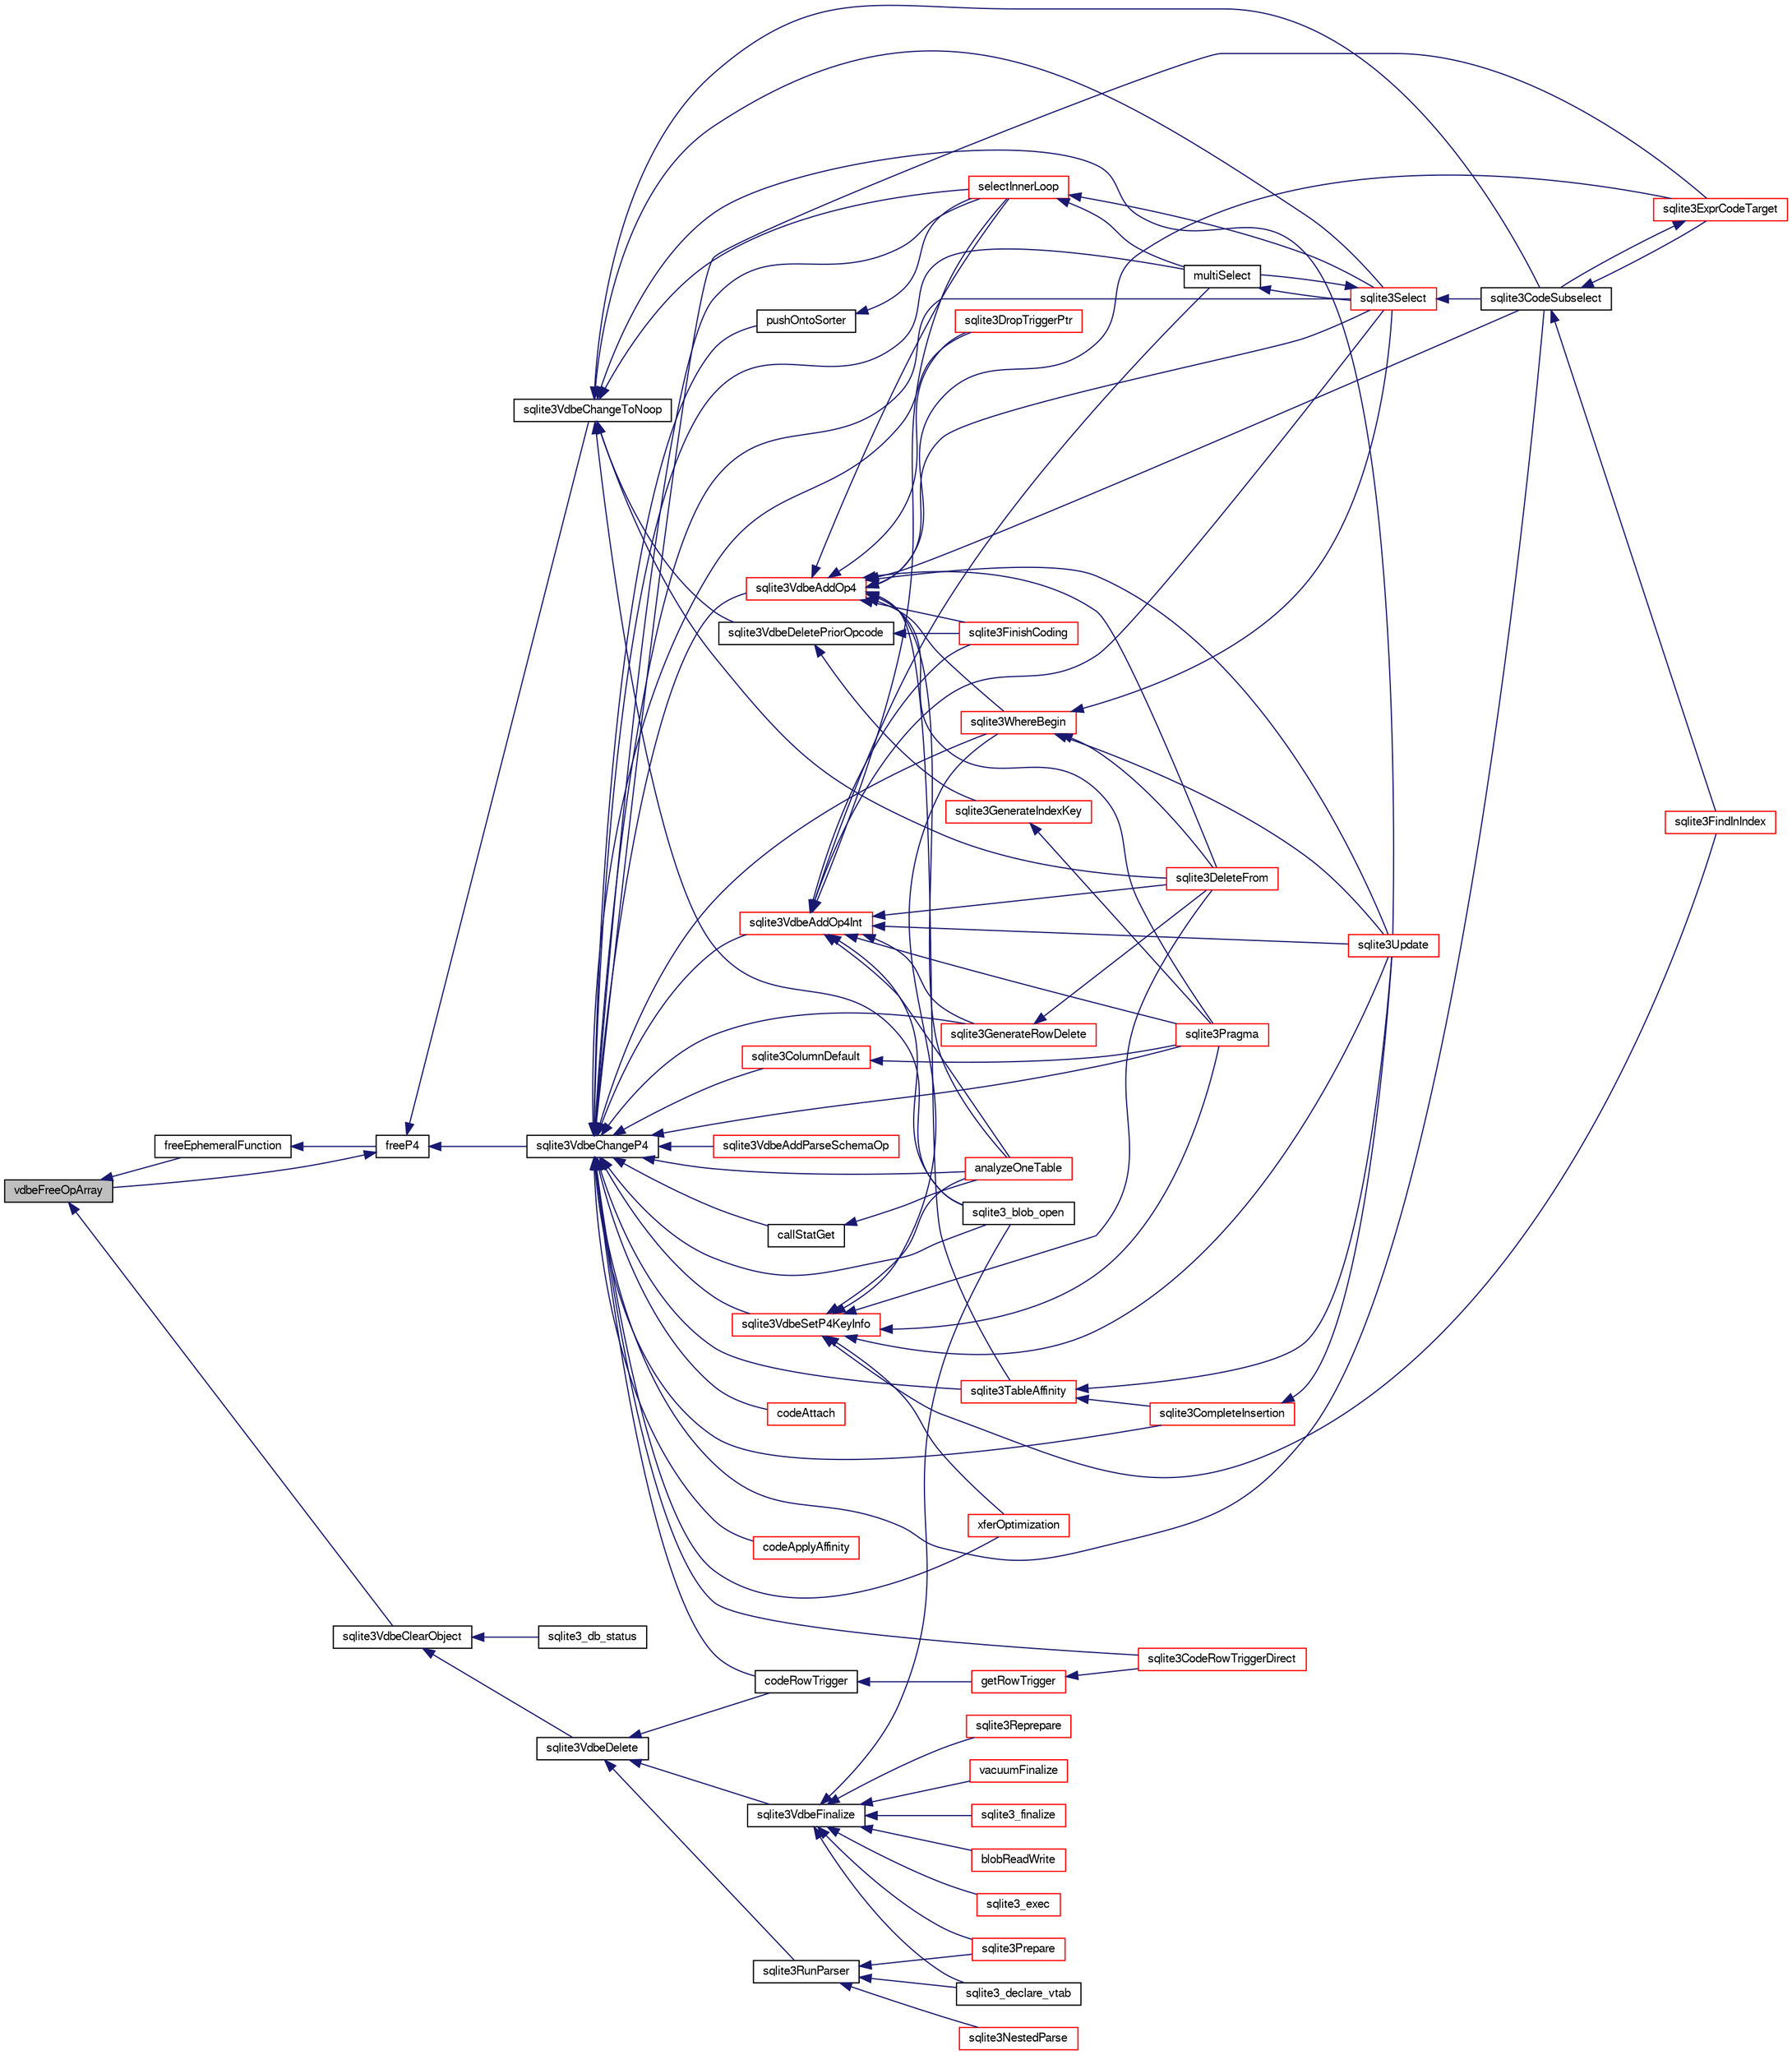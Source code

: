 digraph "vdbeFreeOpArray"
{
  edge [fontname="FreeSans",fontsize="10",labelfontname="FreeSans",labelfontsize="10"];
  node [fontname="FreeSans",fontsize="10",shape=record];
  rankdir="LR";
  Node860555 [label="vdbeFreeOpArray",height=0.2,width=0.4,color="black", fillcolor="grey75", style="filled", fontcolor="black"];
  Node860555 -> Node860556 [dir="back",color="midnightblue",fontsize="10",style="solid",fontname="FreeSans"];
  Node860556 [label="freeEphemeralFunction",height=0.2,width=0.4,color="black", fillcolor="white", style="filled",URL="$sqlite3_8c.html#ace0a45aad803937290f5495906773bc4"];
  Node860556 -> Node860557 [dir="back",color="midnightblue",fontsize="10",style="solid",fontname="FreeSans"];
  Node860557 [label="freeP4",height=0.2,width=0.4,color="black", fillcolor="white", style="filled",URL="$sqlite3_8c.html#aa1ec8debef2a9be5fe36a3082fd3e0f9"];
  Node860557 -> Node860555 [dir="back",color="midnightblue",fontsize="10",style="solid",fontname="FreeSans"];
  Node860557 -> Node860558 [dir="back",color="midnightblue",fontsize="10",style="solid",fontname="FreeSans"];
  Node860558 [label="sqlite3VdbeChangeToNoop",height=0.2,width=0.4,color="black", fillcolor="white", style="filled",URL="$sqlite3_8c.html#a807e82d6627750b2fa4685812da68a9d"];
  Node860558 -> Node860559 [dir="back",color="midnightblue",fontsize="10",style="solid",fontname="FreeSans"];
  Node860559 [label="sqlite3VdbeDeletePriorOpcode",height=0.2,width=0.4,color="black", fillcolor="white", style="filled",URL="$sqlite3_8c.html#a8d0b65afd7accc6358fafa417db050b3"];
  Node860559 -> Node860560 [dir="back",color="midnightblue",fontsize="10",style="solid",fontname="FreeSans"];
  Node860560 [label="sqlite3FinishCoding",height=0.2,width=0.4,color="red", fillcolor="white", style="filled",URL="$sqlite3_8c.html#a651bc5b446c276c092705856d995b278"];
  Node860559 -> Node860563 [dir="back",color="midnightblue",fontsize="10",style="solid",fontname="FreeSans"];
  Node860563 [label="sqlite3GenerateIndexKey",height=0.2,width=0.4,color="red", fillcolor="white", style="filled",URL="$sqlite3_8c.html#ab85ac93d5c5e6760f45f07897be7f272"];
  Node860563 -> Node860588 [dir="back",color="midnightblue",fontsize="10",style="solid",fontname="FreeSans"];
  Node860588 [label="sqlite3Pragma",height=0.2,width=0.4,color="red", fillcolor="white", style="filled",URL="$sqlite3_8c.html#a111391370f58f8e6a6eca51fd34d62ed"];
  Node860558 -> Node860630 [dir="back",color="midnightblue",fontsize="10",style="solid",fontname="FreeSans"];
  Node860630 [label="sqlite3_blob_open",height=0.2,width=0.4,color="black", fillcolor="white", style="filled",URL="$sqlite3_8h.html#adb8ad839a5bdd62a43785132bc7dd518"];
  Node860558 -> Node860594 [dir="back",color="midnightblue",fontsize="10",style="solid",fontname="FreeSans"];
  Node860594 [label="sqlite3CodeSubselect",height=0.2,width=0.4,color="black", fillcolor="white", style="filled",URL="$sqlite3_8c.html#aa69b46d2204a1d1b110107a1be12ee0c"];
  Node860594 -> Node860595 [dir="back",color="midnightblue",fontsize="10",style="solid",fontname="FreeSans"];
  Node860595 [label="sqlite3FindInIndex",height=0.2,width=0.4,color="red", fillcolor="white", style="filled",URL="$sqlite3_8c.html#af7d8c56ab0231f44bb5f87b3fafeffb2"];
  Node860594 -> Node860597 [dir="back",color="midnightblue",fontsize="10",style="solid",fontname="FreeSans"];
  Node860597 [label="sqlite3ExprCodeTarget",height=0.2,width=0.4,color="red", fillcolor="white", style="filled",URL="$sqlite3_8c.html#a4f308397a0a3ed299ed31aaa1ae2a293"];
  Node860597 -> Node860594 [dir="back",color="midnightblue",fontsize="10",style="solid",fontname="FreeSans"];
  Node860558 -> Node860575 [dir="back",color="midnightblue",fontsize="10",style="solid",fontname="FreeSans"];
  Node860575 [label="sqlite3DeleteFrom",height=0.2,width=0.4,color="red", fillcolor="white", style="filled",URL="$sqlite3_8c.html#ab9b4b45349188b49eabb23f94608a091"];
  Node860558 -> Node860616 [dir="back",color="midnightblue",fontsize="10",style="solid",fontname="FreeSans"];
  Node860616 [label="selectInnerLoop",height=0.2,width=0.4,color="red", fillcolor="white", style="filled",URL="$sqlite3_8c.html#ababe0933661ebe67eb0e6074bb1fd411"];
  Node860616 -> Node860611 [dir="back",color="midnightblue",fontsize="10",style="solid",fontname="FreeSans"];
  Node860611 [label="multiSelect",height=0.2,width=0.4,color="black", fillcolor="white", style="filled",URL="$sqlite3_8c.html#a6456c61f3d9b2389738753cedfa24fa7"];
  Node860611 -> Node860593 [dir="back",color="midnightblue",fontsize="10",style="solid",fontname="FreeSans"];
  Node860593 [label="sqlite3Select",height=0.2,width=0.4,color="red", fillcolor="white", style="filled",URL="$sqlite3_8c.html#a2465ee8c956209ba4b272477b7c21a45"];
  Node860593 -> Node860594 [dir="back",color="midnightblue",fontsize="10",style="solid",fontname="FreeSans"];
  Node860593 -> Node860611 [dir="back",color="midnightblue",fontsize="10",style="solid",fontname="FreeSans"];
  Node860616 -> Node860593 [dir="back",color="midnightblue",fontsize="10",style="solid",fontname="FreeSans"];
  Node860558 -> Node860593 [dir="back",color="midnightblue",fontsize="10",style="solid",fontname="FreeSans"];
  Node860558 -> Node860583 [dir="back",color="midnightblue",fontsize="10",style="solid",fontname="FreeSans"];
  Node860583 [label="sqlite3Update",height=0.2,width=0.4,color="red", fillcolor="white", style="filled",URL="$sqlite3_8c.html#ac5aa67c46e8cc8174566fabe6809fafa"];
  Node860557 -> Node860631 [dir="back",color="midnightblue",fontsize="10",style="solid",fontname="FreeSans"];
  Node860631 [label="sqlite3VdbeChangeP4",height=0.2,width=0.4,color="black", fillcolor="white", style="filled",URL="$sqlite3_8c.html#add0d891a062d044a0c7e6fc072702830"];
  Node860631 -> Node860632 [dir="back",color="midnightblue",fontsize="10",style="solid",fontname="FreeSans"];
  Node860632 [label="sqlite3VdbeAddOp4",height=0.2,width=0.4,color="red", fillcolor="white", style="filled",URL="$sqlite3_8c.html#a739d7a47b1c11779283b7797ea7e1d4d"];
  Node860632 -> Node860594 [dir="back",color="midnightblue",fontsize="10",style="solid",fontname="FreeSans"];
  Node860632 -> Node860597 [dir="back",color="midnightblue",fontsize="10",style="solid",fontname="FreeSans"];
  Node860632 -> Node860639 [dir="back",color="midnightblue",fontsize="10",style="solid",fontname="FreeSans"];
  Node860639 [label="analyzeOneTable",height=0.2,width=0.4,color="red", fillcolor="white", style="filled",URL="$sqlite3_8c.html#a31d4182bf855943a5d0526dbb4987803"];
  Node860632 -> Node860560 [dir="back",color="midnightblue",fontsize="10",style="solid",fontname="FreeSans"];
  Node860632 -> Node860575 [dir="back",color="midnightblue",fontsize="10",style="solid",fontname="FreeSans"];
  Node860632 -> Node860653 [dir="back",color="midnightblue",fontsize="10",style="solid",fontname="FreeSans"];
  Node860653 [label="sqlite3TableAffinity",height=0.2,width=0.4,color="red", fillcolor="white", style="filled",URL="$sqlite3_8c.html#abf99b52a40a6c443cf9936ac485db087"];
  Node860653 -> Node860654 [dir="back",color="midnightblue",fontsize="10",style="solid",fontname="FreeSans"];
  Node860654 [label="sqlite3CompleteInsertion",height=0.2,width=0.4,color="red", fillcolor="white", style="filled",URL="$sqlite3_8c.html#a782d99c5a597a450d4361d87d93e59f5"];
  Node860654 -> Node860583 [dir="back",color="midnightblue",fontsize="10",style="solid",fontname="FreeSans"];
  Node860653 -> Node860583 [dir="back",color="midnightblue",fontsize="10",style="solid",fontname="FreeSans"];
  Node860632 -> Node860588 [dir="back",color="midnightblue",fontsize="10",style="solid",fontname="FreeSans"];
  Node860632 -> Node860616 [dir="back",color="midnightblue",fontsize="10",style="solid",fontname="FreeSans"];
  Node860632 -> Node860593 [dir="back",color="midnightblue",fontsize="10",style="solid",fontname="FreeSans"];
  Node860632 -> Node860664 [dir="back",color="midnightblue",fontsize="10",style="solid",fontname="FreeSans"];
  Node860664 [label="sqlite3DropTriggerPtr",height=0.2,width=0.4,color="red", fillcolor="white", style="filled",URL="$sqlite3_8c.html#aa3a84617bfc76be1c61c27fc2b6d0b17"];
  Node860632 -> Node860583 [dir="back",color="midnightblue",fontsize="10",style="solid",fontname="FreeSans"];
  Node860632 -> Node860590 [dir="back",color="midnightblue",fontsize="10",style="solid",fontname="FreeSans"];
  Node860590 [label="sqlite3WhereBegin",height=0.2,width=0.4,color="red", fillcolor="white", style="filled",URL="$sqlite3_8c.html#acad049f5c9a96a8118cffd5e5ce89f7c"];
  Node860590 -> Node860575 [dir="back",color="midnightblue",fontsize="10",style="solid",fontname="FreeSans"];
  Node860590 -> Node860593 [dir="back",color="midnightblue",fontsize="10",style="solid",fontname="FreeSans"];
  Node860590 -> Node860583 [dir="back",color="midnightblue",fontsize="10",style="solid",fontname="FreeSans"];
  Node860631 -> Node860668 [dir="back",color="midnightblue",fontsize="10",style="solid",fontname="FreeSans"];
  Node860668 [label="sqlite3VdbeAddParseSchemaOp",height=0.2,width=0.4,color="red", fillcolor="white", style="filled",URL="$sqlite3_8c.html#a52c71cba3d53e0eb5c0c785ef9a7ec8f"];
  Node860631 -> Node860670 [dir="back",color="midnightblue",fontsize="10",style="solid",fontname="FreeSans"];
  Node860670 [label="sqlite3VdbeAddOp4Int",height=0.2,width=0.4,color="red", fillcolor="white", style="filled",URL="$sqlite3_8c.html#afff63410071bb7015a6392d8a7704b43"];
  Node860670 -> Node860630 [dir="back",color="midnightblue",fontsize="10",style="solid",fontname="FreeSans"];
  Node860670 -> Node860639 [dir="back",color="midnightblue",fontsize="10",style="solid",fontname="FreeSans"];
  Node860670 -> Node860560 [dir="back",color="midnightblue",fontsize="10",style="solid",fontname="FreeSans"];
  Node860670 -> Node860575 [dir="back",color="midnightblue",fontsize="10",style="solid",fontname="FreeSans"];
  Node860670 -> Node860574 [dir="back",color="midnightblue",fontsize="10",style="solid",fontname="FreeSans"];
  Node860574 [label="sqlite3GenerateRowDelete",height=0.2,width=0.4,color="red", fillcolor="white", style="filled",URL="$sqlite3_8c.html#a2c76cbf3027fc18fdbb8cb4cd96b77d9"];
  Node860574 -> Node860575 [dir="back",color="midnightblue",fontsize="10",style="solid",fontname="FreeSans"];
  Node860670 -> Node860588 [dir="back",color="midnightblue",fontsize="10",style="solid",fontname="FreeSans"];
  Node860670 -> Node860616 [dir="back",color="midnightblue",fontsize="10",style="solid",fontname="FreeSans"];
  Node860670 -> Node860611 [dir="back",color="midnightblue",fontsize="10",style="solid",fontname="FreeSans"];
  Node860670 -> Node860593 [dir="back",color="midnightblue",fontsize="10",style="solid",fontname="FreeSans"];
  Node860670 -> Node860583 [dir="back",color="midnightblue",fontsize="10",style="solid",fontname="FreeSans"];
  Node860631 -> Node860678 [dir="back",color="midnightblue",fontsize="10",style="solid",fontname="FreeSans"];
  Node860678 [label="sqlite3VdbeSetP4KeyInfo",height=0.2,width=0.4,color="red", fillcolor="white", style="filled",URL="$sqlite3_8c.html#a342090b36fbf7fdace2a23b8efca030c"];
  Node860678 -> Node860595 [dir="back",color="midnightblue",fontsize="10",style="solid",fontname="FreeSans"];
  Node860678 -> Node860639 [dir="back",color="midnightblue",fontsize="10",style="solid",fontname="FreeSans"];
  Node860678 -> Node860575 [dir="back",color="midnightblue",fontsize="10",style="solid",fontname="FreeSans"];
  Node860678 -> Node860650 [dir="back",color="midnightblue",fontsize="10",style="solid",fontname="FreeSans"];
  Node860650 [label="xferOptimization",height=0.2,width=0.4,color="red", fillcolor="white", style="filled",URL="$sqlite3_8c.html#ae85c90f7d064fe83f4ed930e708855d2"];
  Node860678 -> Node860588 [dir="back",color="midnightblue",fontsize="10",style="solid",fontname="FreeSans"];
  Node860678 -> Node860583 [dir="back",color="midnightblue",fontsize="10",style="solid",fontname="FreeSans"];
  Node860678 -> Node860590 [dir="back",color="midnightblue",fontsize="10",style="solid",fontname="FreeSans"];
  Node860631 -> Node860630 [dir="back",color="midnightblue",fontsize="10",style="solid",fontname="FreeSans"];
  Node860631 -> Node860594 [dir="back",color="midnightblue",fontsize="10",style="solid",fontname="FreeSans"];
  Node860631 -> Node860597 [dir="back",color="midnightblue",fontsize="10",style="solid",fontname="FreeSans"];
  Node860631 -> Node860679 [dir="back",color="midnightblue",fontsize="10",style="solid",fontname="FreeSans"];
  Node860679 [label="callStatGet",height=0.2,width=0.4,color="black", fillcolor="white", style="filled",URL="$sqlite3_8c.html#aae801ecb4e01d271d64f1419f7ba0cfc"];
  Node860679 -> Node860639 [dir="back",color="midnightblue",fontsize="10",style="solid",fontname="FreeSans"];
  Node860631 -> Node860639 [dir="back",color="midnightblue",fontsize="10",style="solid",fontname="FreeSans"];
  Node860631 -> Node860606 [dir="back",color="midnightblue",fontsize="10",style="solid",fontname="FreeSans"];
  Node860606 [label="codeAttach",height=0.2,width=0.4,color="red", fillcolor="white", style="filled",URL="$sqlite3_8c.html#ade4e9e30d828a19c191fdcb098676d5b"];
  Node860631 -> Node860574 [dir="back",color="midnightblue",fontsize="10",style="solid",fontname="FreeSans"];
  Node860631 -> Node860653 [dir="back",color="midnightblue",fontsize="10",style="solid",fontname="FreeSans"];
  Node860631 -> Node860654 [dir="back",color="midnightblue",fontsize="10",style="solid",fontname="FreeSans"];
  Node860631 -> Node860650 [dir="back",color="midnightblue",fontsize="10",style="solid",fontname="FreeSans"];
  Node860631 -> Node860588 [dir="back",color="midnightblue",fontsize="10",style="solid",fontname="FreeSans"];
  Node860631 -> Node860615 [dir="back",color="midnightblue",fontsize="10",style="solid",fontname="FreeSans"];
  Node860615 [label="pushOntoSorter",height=0.2,width=0.4,color="black", fillcolor="white", style="filled",URL="$sqlite3_8c.html#a4555397beb584a386e7739cf022a6651"];
  Node860615 -> Node860616 [dir="back",color="midnightblue",fontsize="10",style="solid",fontname="FreeSans"];
  Node860631 -> Node860616 [dir="back",color="midnightblue",fontsize="10",style="solid",fontname="FreeSans"];
  Node860631 -> Node860611 [dir="back",color="midnightblue",fontsize="10",style="solid",fontname="FreeSans"];
  Node860631 -> Node860593 [dir="back",color="midnightblue",fontsize="10",style="solid",fontname="FreeSans"];
  Node860631 -> Node860664 [dir="back",color="midnightblue",fontsize="10",style="solid",fontname="FreeSans"];
  Node860631 -> Node860579 [dir="back",color="midnightblue",fontsize="10",style="solid",fontname="FreeSans"];
  Node860579 [label="codeRowTrigger",height=0.2,width=0.4,color="black", fillcolor="white", style="filled",URL="$sqlite3_8c.html#a463cea5aaaf388b560b206570a0022fc"];
  Node860579 -> Node860580 [dir="back",color="midnightblue",fontsize="10",style="solid",fontname="FreeSans"];
  Node860580 [label="getRowTrigger",height=0.2,width=0.4,color="red", fillcolor="white", style="filled",URL="$sqlite3_8c.html#a69626ef20b540d1a2b19cf56f3f45689"];
  Node860580 -> Node860581 [dir="back",color="midnightblue",fontsize="10",style="solid",fontname="FreeSans"];
  Node860581 [label="sqlite3CodeRowTriggerDirect",height=0.2,width=0.4,color="red", fillcolor="white", style="filled",URL="$sqlite3_8c.html#ad92829f9001bcf89a0299dad5a48acd4"];
  Node860631 -> Node860581 [dir="back",color="midnightblue",fontsize="10",style="solid",fontname="FreeSans"];
  Node860631 -> Node860680 [dir="back",color="midnightblue",fontsize="10",style="solid",fontname="FreeSans"];
  Node860680 [label="sqlite3ColumnDefault",height=0.2,width=0.4,color="red", fillcolor="white", style="filled",URL="$sqlite3_8c.html#a59f47949957801afdf53735549eacc7d"];
  Node860680 -> Node860588 [dir="back",color="midnightblue",fontsize="10",style="solid",fontname="FreeSans"];
  Node860631 -> Node860683 [dir="back",color="midnightblue",fontsize="10",style="solid",fontname="FreeSans"];
  Node860683 [label="codeApplyAffinity",height=0.2,width=0.4,color="red", fillcolor="white", style="filled",URL="$sqlite3_8c.html#a3b3a683e750abead3da9b53dd7d373d4"];
  Node860631 -> Node860590 [dir="back",color="midnightblue",fontsize="10",style="solid",fontname="FreeSans"];
  Node860555 -> Node860684 [dir="back",color="midnightblue",fontsize="10",style="solid",fontname="FreeSans"];
  Node860684 [label="sqlite3VdbeClearObject",height=0.2,width=0.4,color="black", fillcolor="white", style="filled",URL="$sqlite3_8c.html#aa36c8bd3814c4923416d35ef3454f979"];
  Node860684 -> Node860685 [dir="back",color="midnightblue",fontsize="10",style="solid",fontname="FreeSans"];
  Node860685 [label="sqlite3_db_status",height=0.2,width=0.4,color="black", fillcolor="white", style="filled",URL="$sqlite3_8h.html#ab64e8333313ee2e44116842711818940"];
  Node860684 -> Node860686 [dir="back",color="midnightblue",fontsize="10",style="solid",fontname="FreeSans"];
  Node860686 [label="sqlite3VdbeDelete",height=0.2,width=0.4,color="black", fillcolor="white", style="filled",URL="$sqlite3_8c.html#ace82a1f75873a6609067d0f572120e47"];
  Node860686 -> Node860687 [dir="back",color="midnightblue",fontsize="10",style="solid",fontname="FreeSans"];
  Node860687 [label="sqlite3VdbeFinalize",height=0.2,width=0.4,color="black", fillcolor="white", style="filled",URL="$sqlite3_8c.html#af81e0c8d03b71610d3a826469f67bbd4"];
  Node860687 -> Node860688 [dir="back",color="midnightblue",fontsize="10",style="solid",fontname="FreeSans"];
  Node860688 [label="sqlite3_finalize",height=0.2,width=0.4,color="red", fillcolor="white", style="filled",URL="$sqlite3_8h.html#a801195c0f771d40bb4be1e40f3b88945"];
  Node860687 -> Node860630 [dir="back",color="midnightblue",fontsize="10",style="solid",fontname="FreeSans"];
  Node860687 -> Node860857 [dir="back",color="midnightblue",fontsize="10",style="solid",fontname="FreeSans"];
  Node860857 [label="blobReadWrite",height=0.2,width=0.4,color="red", fillcolor="white", style="filled",URL="$sqlite3_8c.html#a6c1d57e4337ee1b8655215c06dea4046"];
  Node860687 -> Node860715 [dir="back",color="midnightblue",fontsize="10",style="solid",fontname="FreeSans"];
  Node860715 [label="sqlite3_exec",height=0.2,width=0.4,color="red", fillcolor="white", style="filled",URL="$sqlite3_8h.html#a97487ec8150e0bcc8fa392ab8f0e24db"];
  Node860687 -> Node860792 [dir="back",color="midnightblue",fontsize="10",style="solid",fontname="FreeSans"];
  Node860792 [label="sqlite3Prepare",height=0.2,width=0.4,color="red", fillcolor="white", style="filled",URL="$sqlite3_8c.html#acb25890858d0bf4b12eb7aae569f0c7b"];
  Node860687 -> Node860794 [dir="back",color="midnightblue",fontsize="10",style="solid",fontname="FreeSans"];
  Node860794 [label="sqlite3Reprepare",height=0.2,width=0.4,color="red", fillcolor="white", style="filled",URL="$sqlite3_8c.html#a7e2f7299cc947d07e782f6ac561fa937"];
  Node860687 -> Node860860 [dir="back",color="midnightblue",fontsize="10",style="solid",fontname="FreeSans"];
  Node860860 [label="vacuumFinalize",height=0.2,width=0.4,color="red", fillcolor="white", style="filled",URL="$sqlite3_8c.html#a632db76c46aca8f067d585295d2ada31"];
  Node860687 -> Node860801 [dir="back",color="midnightblue",fontsize="10",style="solid",fontname="FreeSans"];
  Node860801 [label="sqlite3_declare_vtab",height=0.2,width=0.4,color="black", fillcolor="white", style="filled",URL="$sqlite3_8h.html#a65393c41da76ae1470a7c7f4b4aca600"];
  Node860686 -> Node860579 [dir="back",color="midnightblue",fontsize="10",style="solid",fontname="FreeSans"];
  Node860686 -> Node860787 [dir="back",color="midnightblue",fontsize="10",style="solid",fontname="FreeSans"];
  Node860787 [label="sqlite3RunParser",height=0.2,width=0.4,color="black", fillcolor="white", style="filled",URL="$sqlite3_8c.html#a174f16a9adcc64bf971bae4a5ffa3488"];
  Node860787 -> Node860788 [dir="back",color="midnightblue",fontsize="10",style="solid",fontname="FreeSans"];
  Node860788 [label="sqlite3NestedParse",height=0.2,width=0.4,color="red", fillcolor="white", style="filled",URL="$sqlite3_8c.html#ae78bd6187a28892732af5428ec15b03f"];
  Node860787 -> Node860792 [dir="back",color="midnightblue",fontsize="10",style="solid",fontname="FreeSans"];
  Node860787 -> Node860801 [dir="back",color="midnightblue",fontsize="10",style="solid",fontname="FreeSans"];
}
